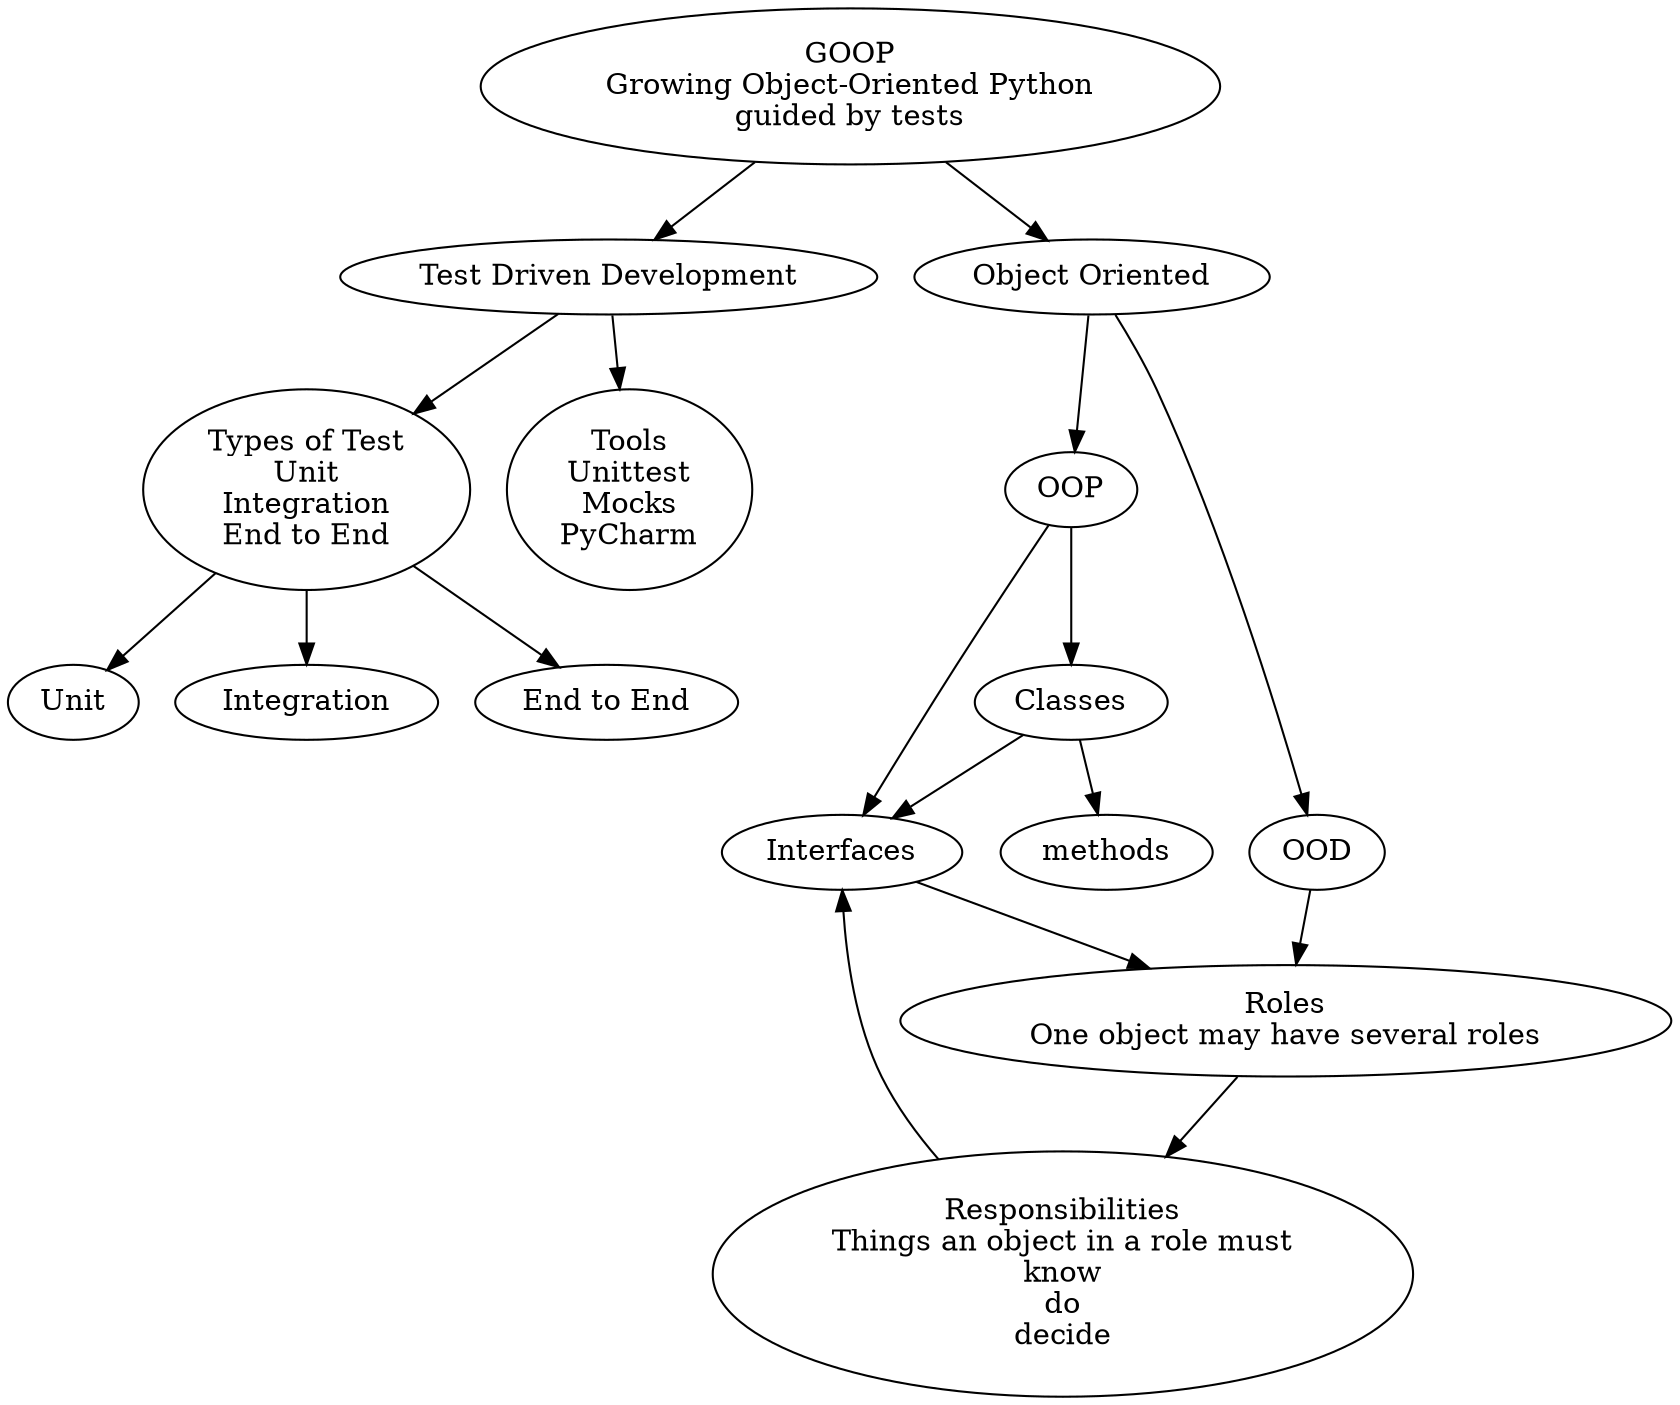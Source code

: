 digraph {
    0 [label="GOOP
Growing Object-Oriented Python
guided by tests"];
    1 [label="Test Driven Development"];
    2 [label="Types of Test
Unit
Integration
End to End"];
    3 [label="Unit"];
    4 [label="Tools
Unittest
Mocks
PyCharm"];
    6 [label="Integration"];
    7 [label="End to End"];
    8 [label="Object Oriented"];
    9 [label="OOP"];
    10 [label="OOD"];
    11 [label="Roles
One object may have several roles"];
    12 [label="Responsibilities
Things an object in a role must
know
do
decide"];
    13 [label="Interfaces"];
    18 [label="Classes"];
    19 [label="methods"];
    10 -> 11;
    9 -> 13;
    9 -> 18;
    8 -> 9;
    8 -> 10;
    12 -> 13;
    11 -> 12;
    18 -> 13;
    18 -> 19;
    0 -> 8;
    0 -> 1;
    13 -> 11;
    1 -> 2;
    1 -> 4;
    2 -> 7;
    2 -> 3;
    2 -> 6;
}